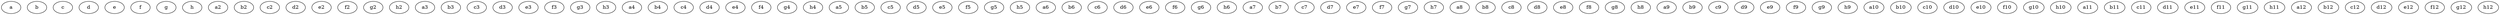 digraph example {
    a [Weight=3];
    b [Weight=3];
    c [Weight=3];
    d [Weight=3];
    e [Weight=3];
    f [Weight=3];
    g [Weight=3];
    h [Weight=3];
        a2 [Weight=3];
        b2 [Weight=3];
        c2 [Weight=3];
        d2 [Weight=3];
        e2 [Weight=3];
        f2 [Weight=3];
        g2 [Weight=3];
        h2 [Weight=3];
            a3 [Weight=3];
            b3 [Weight=3];
            c3 [Weight=3];
            d3 [Weight=3];
            e3 [Weight=3];
            f3 [Weight=3];
            g3 [Weight=3];
            h3 [Weight=3];
                a4 [Weight=3];
                b4 [Weight=3];
                c4 [Weight=3];
                d4 [Weight=3];
                e4 [Weight=3];
                f4 [Weight=3];
                g4 [Weight=3];
                h4 [Weight=3];
                    a5 [Weight=3];
                    b5 [Weight=3];
                    c5 [Weight=3];
                    d5 [Weight=3];
                    e5 [Weight=3];
                    f5 [Weight=3];
                    g5 [Weight=3];
                    h5 [Weight=3];
                        a6 [Weight=3];
                        b6 [Weight=3];
                        c6 [Weight=3];
                        d6 [Weight=3];
                        e6 [Weight=3];
                        f6 [Weight=3];
                        g6 [Weight=3];
                        h6 [Weight=3];
                            a7 [Weight=3];
                            b7 [Weight=3];
                            c7 [Weight=3];
                            d7 [Weight=3];
                            e7 [Weight=3];
                            f7 [Weight=3];
                            g7 [Weight=3];
                            h7 [Weight=3];
                                a8 [Weight=3];
                                b8 [Weight=3];
                                c8 [Weight=3];
                                d8 [Weight=3];
                                e8 [Weight=3];
                                f8 [Weight=3];
                                g8 [Weight=3];
                                h8 [Weight=3];
                                    a9 [Weight=3];
                                    b9 [Weight=3];
                                    c9 [Weight=3];
                                    d9 [Weight=3];
                                    e9 [Weight=3];
                                    f9 [Weight=3];
                                    g9 [Weight=3];
                                    h9 [Weight=3];
                                        a10 [Weight=3];
                                        b10 [Weight=3];
                                        c10 [Weight=3];
                                        d10 [Weight=3];
                                        e10 [Weight=3];
                                        f10 [Weight=3];
                                        g10 [Weight=3];
                                        h10 [Weight=3];
                                            a11 [Weight=3];
                                            b11 [Weight=3];
                                            c11 [Weight=3];
                                            d11 [Weight=3];
                                            e11 [Weight=3];
                                            f11 [Weight=3];
                                            g11 [Weight=3];
                                            h11 [Weight=3];
                                                a12 [Weight=3];
                                                b12 [Weight=3];
                                                c12 [Weight=3];
                                                d12 [Weight=3];
                                                e12 [Weight=3];
                                                f12 [Weight=3];
                                                g12 [Weight=3];
                                                h12 [Weight=3];
}
